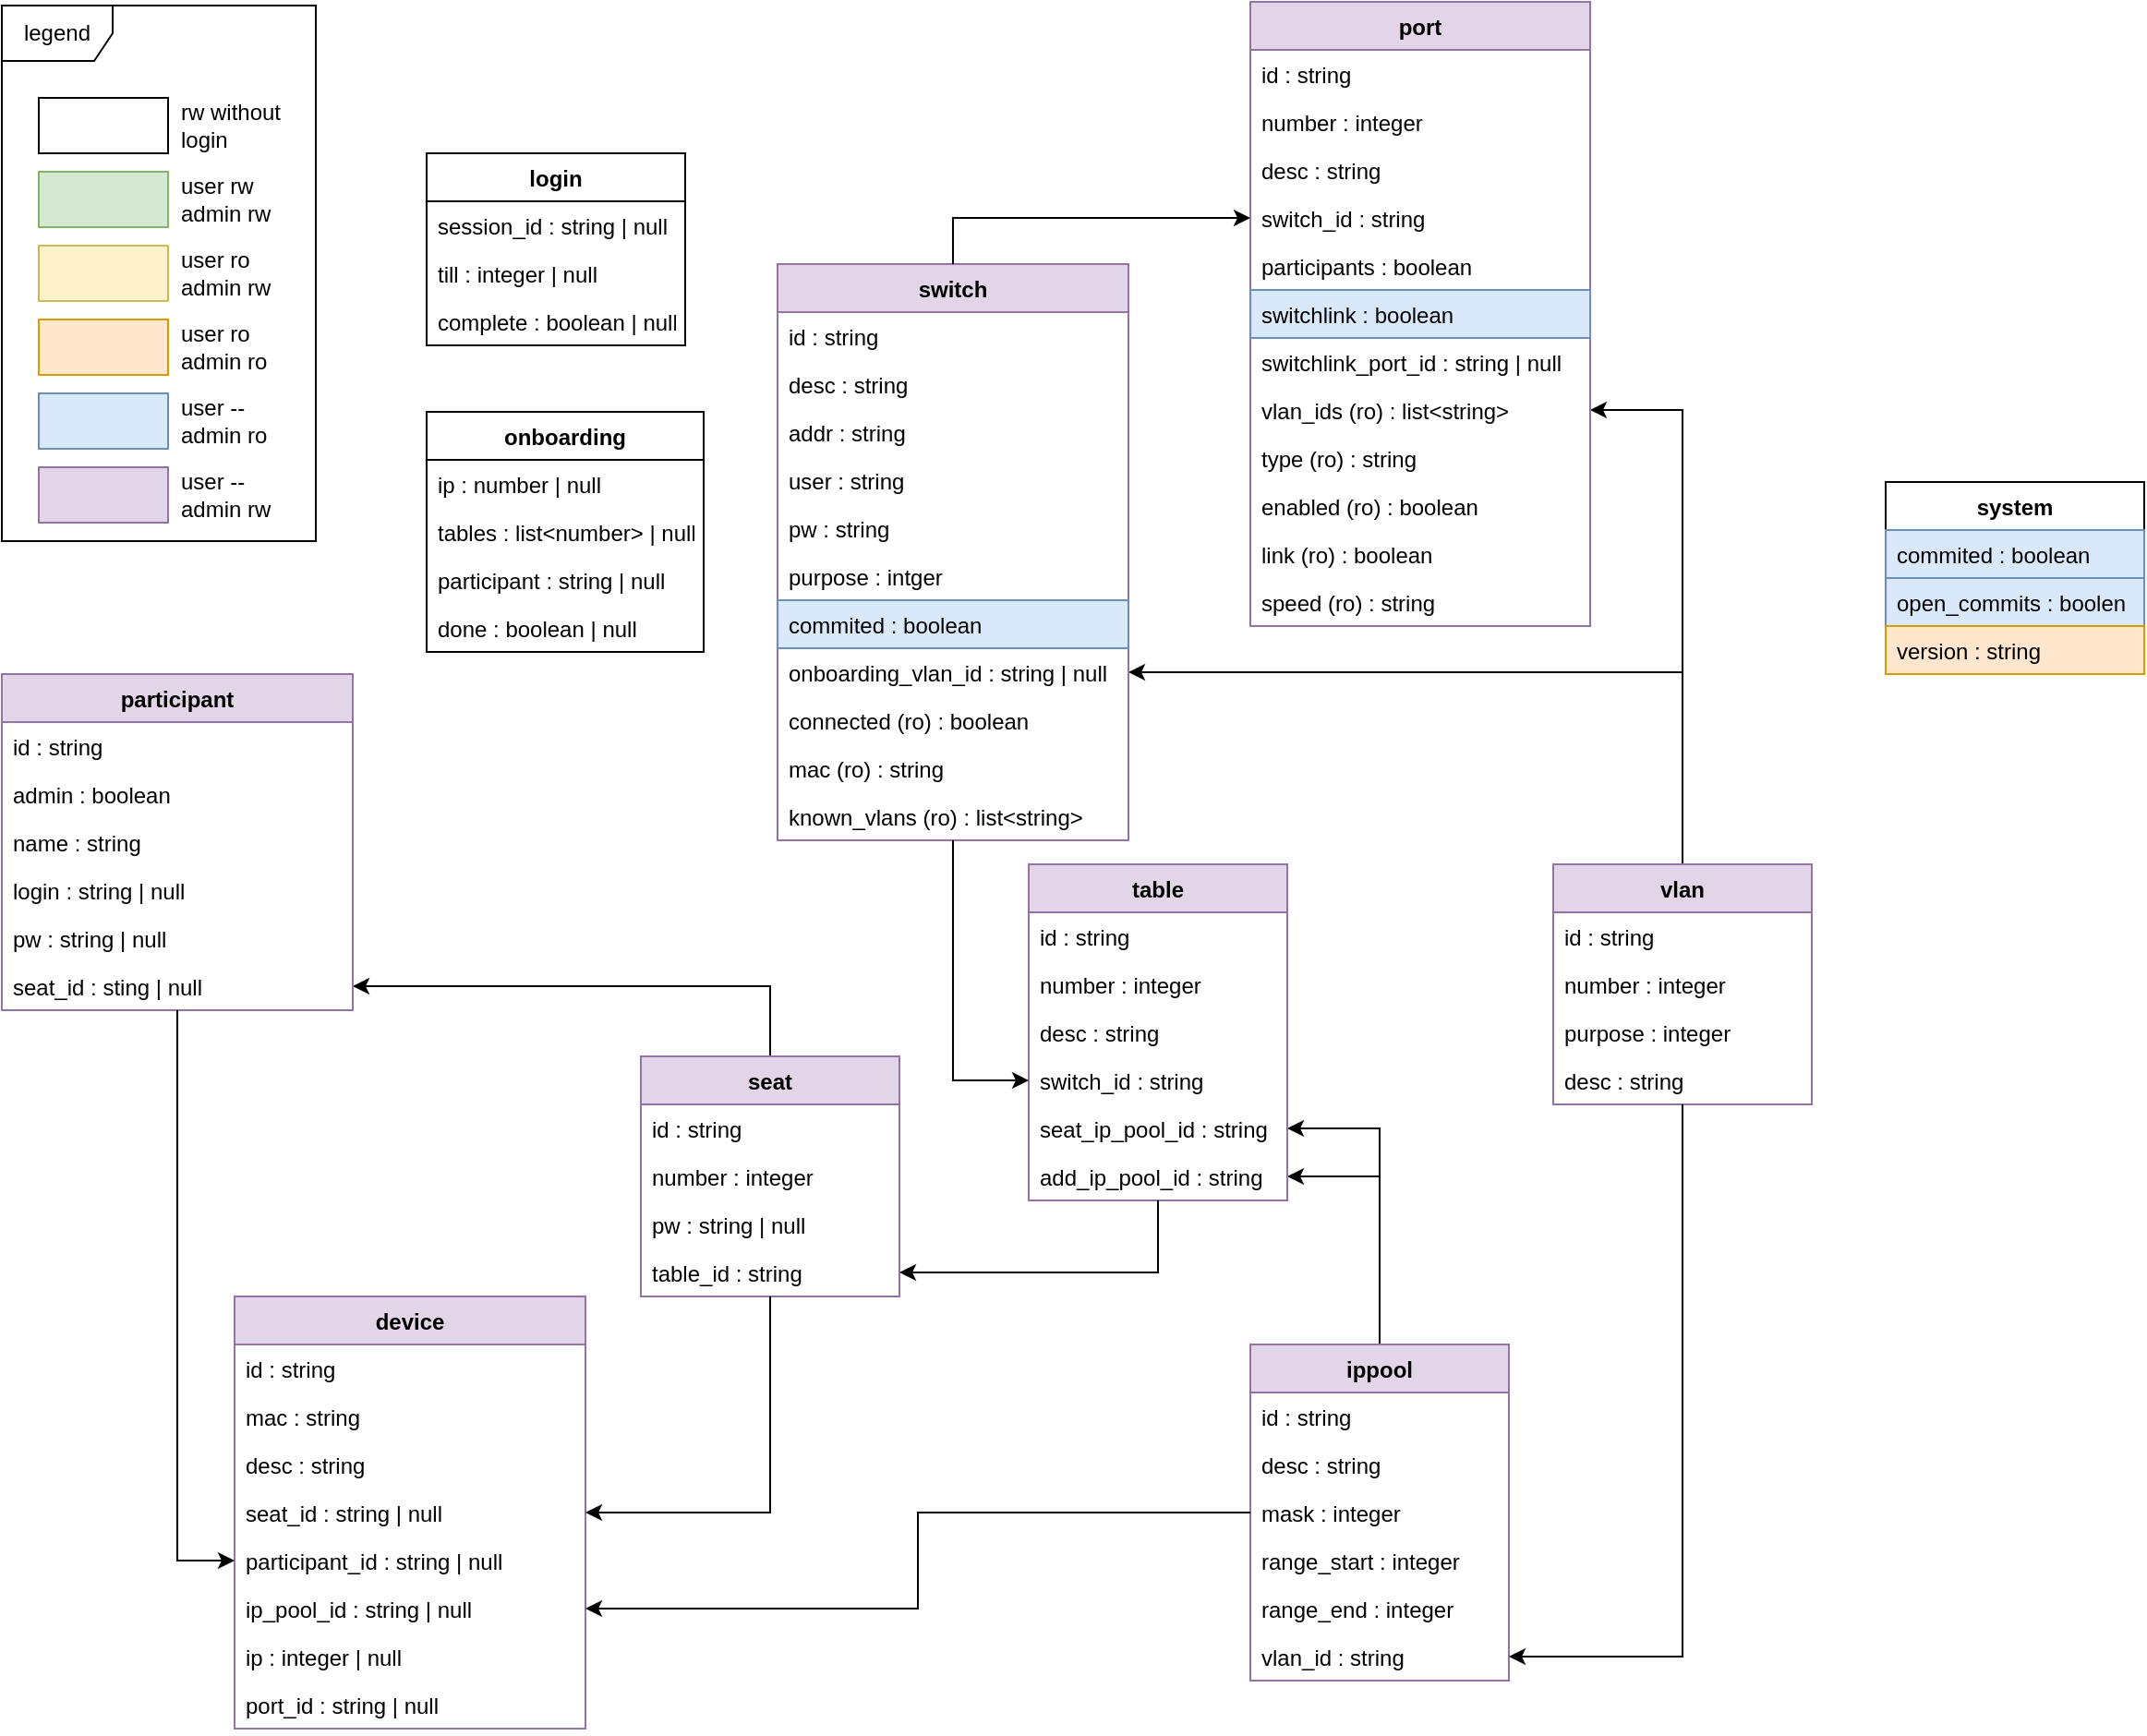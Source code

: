 <mxfile version="18.0.6" type="device"><diagram id="wcmjMXEbXOUI_5ojHGwT" name="Seite-1"><mxGraphModel dx="2062" dy="1167" grid="1" gridSize="10" guides="1" tooltips="1" connect="1" arrows="1" fold="1" page="1" pageScale="1" pageWidth="827" pageHeight="1169" math="0" shadow="0"><root><mxCell id="0"/><mxCell id="1" parent="0"/><mxCell id="OiGLj_DlRbiztUVWyKpy-1" value="login" style="swimlane;fontStyle=1;childLayout=stackLayout;horizontal=1;startSize=26;fillColor=none;horizontalStack=0;resizeParent=1;resizeParentMax=0;resizeLast=0;collapsible=1;marginBottom=0;" parent="1" vertex="1"><mxGeometry x="260" y="100" width="140" height="104" as="geometry"/></mxCell><mxCell id="OiGLj_DlRbiztUVWyKpy-2" value="session_id : string | null" style="text;strokeColor=none;fillColor=none;align=left;verticalAlign=top;spacingLeft=4;spacingRight=4;overflow=hidden;rotatable=0;points=[[0,0.5],[1,0.5]];portConstraint=eastwest;" parent="OiGLj_DlRbiztUVWyKpy-1" vertex="1"><mxGeometry y="26" width="140" height="26" as="geometry"/></mxCell><mxCell id="OiGLj_DlRbiztUVWyKpy-3" value="till : integer | null" style="text;strokeColor=none;fillColor=none;align=left;verticalAlign=top;spacingLeft=4;spacingRight=4;overflow=hidden;rotatable=0;points=[[0,0.5],[1,0.5]];portConstraint=eastwest;" parent="OiGLj_DlRbiztUVWyKpy-1" vertex="1"><mxGeometry y="52" width="140" height="26" as="geometry"/></mxCell><mxCell id="OiGLj_DlRbiztUVWyKpy-4" value="complete : boolean | null" style="text;strokeColor=none;fillColor=none;align=left;verticalAlign=top;spacingLeft=4;spacingRight=4;overflow=hidden;rotatable=0;points=[[0,0.5],[1,0.5]];portConstraint=eastwest;" parent="OiGLj_DlRbiztUVWyKpy-1" vertex="1"><mxGeometry y="78" width="140" height="26" as="geometry"/></mxCell><mxCell id="HbBlQq7aOt1CzihiDnGH-30" style="edgeStyle=orthogonalEdgeStyle;rounded=0;orthogonalLoop=1;jettySize=auto;html=1;" parent="1" source="HbBlQq7aOt1CzihiDnGH-1" target="HbBlQq7aOt1CzihiDnGH-29" edge="1"><mxGeometry relative="1" as="geometry"/></mxCell><mxCell id="3toufLZ86Ex0eC3baNWi-9" style="edgeStyle=orthogonalEdgeStyle;rounded=0;orthogonalLoop=1;jettySize=auto;html=1;" parent="1" source="HbBlQq7aOt1CzihiDnGH-1" target="3toufLZ86Ex0eC3baNWi-7" edge="1"><mxGeometry relative="1" as="geometry"/></mxCell><mxCell id="HbBlQq7aOt1CzihiDnGH-1" value="vlan" style="swimlane;fontStyle=1;childLayout=stackLayout;horizontal=1;startSize=26;fillColor=#e1d5e7;horizontalStack=0;resizeParent=1;resizeParentMax=0;resizeLast=0;collapsible=1;marginBottom=0;strokeColor=#9673a6;" parent="1" vertex="1"><mxGeometry x="870" y="485" width="140" height="130" as="geometry"/></mxCell><mxCell id="HbBlQq7aOt1CzihiDnGH-2" value="id : string" style="text;strokeColor=none;fillColor=none;align=left;verticalAlign=top;spacingLeft=4;spacingRight=4;overflow=hidden;rotatable=0;points=[[0,0.5],[1,0.5]];portConstraint=eastwest;" parent="HbBlQq7aOt1CzihiDnGH-1" vertex="1"><mxGeometry y="26" width="140" height="26" as="geometry"/></mxCell><mxCell id="HbBlQq7aOt1CzihiDnGH-3" value="number : integer" style="text;strokeColor=none;fillColor=none;align=left;verticalAlign=top;spacingLeft=4;spacingRight=4;overflow=hidden;rotatable=0;points=[[0,0.5],[1,0.5]];portConstraint=eastwest;" parent="HbBlQq7aOt1CzihiDnGH-1" vertex="1"><mxGeometry y="52" width="140" height="26" as="geometry"/></mxCell><mxCell id="HbBlQq7aOt1CzihiDnGH-4" value="purpose : integer" style="text;strokeColor=none;fillColor=none;align=left;verticalAlign=top;spacingLeft=4;spacingRight=4;overflow=hidden;rotatable=0;points=[[0,0.5],[1,0.5]];portConstraint=eastwest;" parent="HbBlQq7aOt1CzihiDnGH-1" vertex="1"><mxGeometry y="78" width="140" height="26" as="geometry"/></mxCell><mxCell id="HbBlQq7aOt1CzihiDnGH-5" value="desc : string" style="text;strokeColor=none;fillColor=none;align=left;verticalAlign=top;spacingLeft=4;spacingRight=4;overflow=hidden;rotatable=0;points=[[0,0.5],[1,0.5]];portConstraint=eastwest;" parent="HbBlQq7aOt1CzihiDnGH-1" vertex="1"><mxGeometry y="104" width="140" height="26" as="geometry"/></mxCell><mxCell id="HbBlQq7aOt1CzihiDnGH-21" style="edgeStyle=orthogonalEdgeStyle;rounded=0;orthogonalLoop=1;jettySize=auto;html=1;" parent="1" source="HbBlQq7aOt1CzihiDnGH-6" target="HbBlQq7aOt1CzihiDnGH-20" edge="1"><mxGeometry relative="1" as="geometry"/></mxCell><mxCell id="HbBlQq7aOt1CzihiDnGH-22" style="edgeStyle=orthogonalEdgeStyle;rounded=0;orthogonalLoop=1;jettySize=auto;html=1;" parent="1" source="HbBlQq7aOt1CzihiDnGH-6" target="HbBlQq7aOt1CzihiDnGH-19" edge="1"><mxGeometry relative="1" as="geometry"/></mxCell><mxCell id="HbBlQq7aOt1CzihiDnGH-6" value="ippool" style="swimlane;fontStyle=1;childLayout=stackLayout;horizontal=1;startSize=26;fillColor=#e1d5e7;horizontalStack=0;resizeParent=1;resizeParentMax=0;resizeLast=0;collapsible=1;marginBottom=0;strokeColor=#9673a6;" parent="1" vertex="1"><mxGeometry x="706" y="745" width="140" height="182" as="geometry"/></mxCell><mxCell id="HbBlQq7aOt1CzihiDnGH-7" value="id : string" style="text;strokeColor=none;fillColor=none;align=left;verticalAlign=top;spacingLeft=4;spacingRight=4;overflow=hidden;rotatable=0;points=[[0,0.5],[1,0.5]];portConstraint=eastwest;" parent="HbBlQq7aOt1CzihiDnGH-6" vertex="1"><mxGeometry y="26" width="140" height="26" as="geometry"/></mxCell><mxCell id="HbBlQq7aOt1CzihiDnGH-10" value="desc : string" style="text;strokeColor=none;fillColor=none;align=left;verticalAlign=top;spacingLeft=4;spacingRight=4;overflow=hidden;rotatable=0;points=[[0,0.5],[1,0.5]];portConstraint=eastwest;" parent="HbBlQq7aOt1CzihiDnGH-6" vertex="1"><mxGeometry y="52" width="140" height="26" as="geometry"/></mxCell><mxCell id="HbBlQq7aOt1CzihiDnGH-8" value="mask : integer" style="text;strokeColor=none;fillColor=none;align=left;verticalAlign=top;spacingLeft=4;spacingRight=4;overflow=hidden;rotatable=0;points=[[0,0.5],[1,0.5]];portConstraint=eastwest;" parent="HbBlQq7aOt1CzihiDnGH-6" vertex="1"><mxGeometry y="78" width="140" height="26" as="geometry"/></mxCell><mxCell id="HbBlQq7aOt1CzihiDnGH-9" value="range_start : integer" style="text;strokeColor=none;fillColor=none;align=left;verticalAlign=top;spacingLeft=4;spacingRight=4;overflow=hidden;rotatable=0;points=[[0,0.5],[1,0.5]];portConstraint=eastwest;" parent="HbBlQq7aOt1CzihiDnGH-6" vertex="1"><mxGeometry y="104" width="140" height="26" as="geometry"/></mxCell><mxCell id="HbBlQq7aOt1CzihiDnGH-11" value="range_end : integer" style="text;strokeColor=none;fillColor=none;align=left;verticalAlign=top;spacingLeft=4;spacingRight=4;overflow=hidden;rotatable=0;points=[[0,0.5],[1,0.5]];portConstraint=eastwest;" parent="HbBlQq7aOt1CzihiDnGH-6" vertex="1"><mxGeometry y="130" width="140" height="26" as="geometry"/></mxCell><mxCell id="HbBlQq7aOt1CzihiDnGH-12" value="vlan_id : string" style="text;strokeColor=none;fillColor=none;align=left;verticalAlign=top;spacingLeft=4;spacingRight=4;overflow=hidden;rotatable=0;points=[[0,0.5],[1,0.5]];portConstraint=eastwest;" parent="HbBlQq7aOt1CzihiDnGH-6" vertex="1"><mxGeometry y="156" width="140" height="26" as="geometry"/></mxCell><mxCell id="HbBlQq7aOt1CzihiDnGH-13" style="edgeStyle=orthogonalEdgeStyle;rounded=0;orthogonalLoop=1;jettySize=auto;html=1;" parent="1" source="HbBlQq7aOt1CzihiDnGH-1" target="HbBlQq7aOt1CzihiDnGH-12" edge="1"><mxGeometry relative="1" as="geometry"/></mxCell><mxCell id="HbBlQq7aOt1CzihiDnGH-14" value="table" style="swimlane;fontStyle=1;childLayout=stackLayout;horizontal=1;startSize=26;fillColor=#e1d5e7;horizontalStack=0;resizeParent=1;resizeParentMax=0;resizeLast=0;collapsible=1;marginBottom=0;strokeColor=#9673a6;" parent="1" vertex="1"><mxGeometry x="586" y="485" width="140" height="182" as="geometry"/></mxCell><mxCell id="HbBlQq7aOt1CzihiDnGH-15" value="id : string" style="text;strokeColor=none;fillColor=none;align=left;verticalAlign=top;spacingLeft=4;spacingRight=4;overflow=hidden;rotatable=0;points=[[0,0.5],[1,0.5]];portConstraint=eastwest;" parent="HbBlQq7aOt1CzihiDnGH-14" vertex="1"><mxGeometry y="26" width="140" height="26" as="geometry"/></mxCell><mxCell id="HbBlQq7aOt1CzihiDnGH-17" value="number : integer" style="text;strokeColor=none;fillColor=none;align=left;verticalAlign=top;spacingLeft=4;spacingRight=4;overflow=hidden;rotatable=0;points=[[0,0.5],[1,0.5]];portConstraint=eastwest;" parent="HbBlQq7aOt1CzihiDnGH-14" vertex="1"><mxGeometry y="52" width="140" height="26" as="geometry"/></mxCell><mxCell id="HbBlQq7aOt1CzihiDnGH-16" value="desc : string" style="text;strokeColor=none;fillColor=none;align=left;verticalAlign=top;spacingLeft=4;spacingRight=4;overflow=hidden;rotatable=0;points=[[0,0.5],[1,0.5]];portConstraint=eastwest;" parent="HbBlQq7aOt1CzihiDnGH-14" vertex="1"><mxGeometry y="78" width="140" height="26" as="geometry"/></mxCell><mxCell id="HbBlQq7aOt1CzihiDnGH-18" value="switch_id : string" style="text;strokeColor=none;fillColor=none;align=left;verticalAlign=top;spacingLeft=4;spacingRight=4;overflow=hidden;rotatable=0;points=[[0,0.5],[1,0.5]];portConstraint=eastwest;" parent="HbBlQq7aOt1CzihiDnGH-14" vertex="1"><mxGeometry y="104" width="140" height="26" as="geometry"/></mxCell><mxCell id="HbBlQq7aOt1CzihiDnGH-19" value="seat_ip_pool_id : string" style="text;strokeColor=none;fillColor=none;align=left;verticalAlign=top;spacingLeft=4;spacingRight=4;overflow=hidden;rotatable=0;points=[[0,0.5],[1,0.5]];portConstraint=eastwest;" parent="HbBlQq7aOt1CzihiDnGH-14" vertex="1"><mxGeometry y="130" width="140" height="26" as="geometry"/></mxCell><mxCell id="HbBlQq7aOt1CzihiDnGH-20" value="add_ip_pool_id : string" style="text;strokeColor=none;fillColor=none;align=left;verticalAlign=top;spacingLeft=4;spacingRight=4;overflow=hidden;rotatable=0;points=[[0,0.5],[1,0.5]];portConstraint=eastwest;" parent="HbBlQq7aOt1CzihiDnGH-14" vertex="1"><mxGeometry y="156" width="140" height="26" as="geometry"/></mxCell><mxCell id="HbBlQq7aOt1CzihiDnGH-23" value="switch" style="swimlane;fontStyle=1;childLayout=stackLayout;horizontal=1;startSize=26;fillColor=#e1d5e7;horizontalStack=0;resizeParent=1;resizeParentMax=0;resizeLast=0;collapsible=1;marginBottom=0;strokeColor=#9673a6;" parent="1" vertex="1"><mxGeometry x="450" y="160" width="190" height="312" as="geometry"/></mxCell><mxCell id="HbBlQq7aOt1CzihiDnGH-24" value="id : string" style="text;strokeColor=none;fillColor=none;align=left;verticalAlign=top;spacingLeft=4;spacingRight=4;overflow=hidden;rotatable=0;points=[[0,0.5],[1,0.5]];portConstraint=eastwest;" parent="HbBlQq7aOt1CzihiDnGH-23" vertex="1"><mxGeometry y="26" width="190" height="26" as="geometry"/></mxCell><mxCell id="3H03HiEPypZQiUmEZtjQ-2" value="desc : string" style="text;strokeColor=none;fillColor=none;align=left;verticalAlign=top;spacingLeft=4;spacingRight=4;overflow=hidden;rotatable=0;points=[[0,0.5],[1,0.5]];portConstraint=eastwest;" vertex="1" parent="HbBlQq7aOt1CzihiDnGH-23"><mxGeometry y="52" width="190" height="26" as="geometry"/></mxCell><mxCell id="HbBlQq7aOt1CzihiDnGH-25" value="addr : string" style="text;strokeColor=none;fillColor=none;align=left;verticalAlign=top;spacingLeft=4;spacingRight=4;overflow=hidden;rotatable=0;points=[[0,0.5],[1,0.5]];portConstraint=eastwest;" parent="HbBlQq7aOt1CzihiDnGH-23" vertex="1"><mxGeometry y="78" width="190" height="26" as="geometry"/></mxCell><mxCell id="HbBlQq7aOt1CzihiDnGH-26" value="user : string" style="text;strokeColor=none;fillColor=none;align=left;verticalAlign=top;spacingLeft=4;spacingRight=4;overflow=hidden;rotatable=0;points=[[0,0.5],[1,0.5]];portConstraint=eastwest;" parent="HbBlQq7aOt1CzihiDnGH-23" vertex="1"><mxGeometry y="104" width="190" height="26" as="geometry"/></mxCell><mxCell id="HbBlQq7aOt1CzihiDnGH-27" value="pw : string" style="text;strokeColor=none;fillColor=none;align=left;verticalAlign=top;spacingLeft=4;spacingRight=4;overflow=hidden;rotatable=0;points=[[0,0.5],[1,0.5]];portConstraint=eastwest;" parent="HbBlQq7aOt1CzihiDnGH-23" vertex="1"><mxGeometry y="130" width="190" height="26" as="geometry"/></mxCell><mxCell id="HbBlQq7aOt1CzihiDnGH-28" value="purpose : intger" style="text;strokeColor=none;fillColor=none;align=left;verticalAlign=top;spacingLeft=4;spacingRight=4;overflow=hidden;rotatable=0;points=[[0,0.5],[1,0.5]];portConstraint=eastwest;" parent="HbBlQq7aOt1CzihiDnGH-23" vertex="1"><mxGeometry y="156" width="190" height="26" as="geometry"/></mxCell><mxCell id="2" value="commited : boolean" style="text;strokeColor=#6c8ebf;fillColor=#dae8fc;align=left;verticalAlign=top;spacingLeft=4;spacingRight=4;overflow=hidden;rotatable=0;points=[[0,0.5],[1,0.5]];portConstraint=eastwest;" parent="HbBlQq7aOt1CzihiDnGH-23" vertex="1"><mxGeometry y="182" width="190" height="26" as="geometry"/></mxCell><mxCell id="HbBlQq7aOt1CzihiDnGH-29" value="onboarding_vlan_id : string | null" style="text;strokeColor=none;fillColor=none;align=left;verticalAlign=top;spacingLeft=4;spacingRight=4;overflow=hidden;rotatable=0;points=[[0,0.5],[1,0.5]];portConstraint=eastwest;" parent="HbBlQq7aOt1CzihiDnGH-23" vertex="1"><mxGeometry y="208" width="190" height="26" as="geometry"/></mxCell><mxCell id="I7PI70zGRJGLV9i5_dda-1" value="connected (ro) : boolean" style="text;strokeColor=none;fillColor=none;align=left;verticalAlign=top;spacingLeft=4;spacingRight=4;overflow=hidden;rotatable=0;points=[[0,0.5],[1,0.5]];portConstraint=eastwest;" parent="HbBlQq7aOt1CzihiDnGH-23" vertex="1"><mxGeometry y="234" width="190" height="26" as="geometry"/></mxCell><mxCell id="I7PI70zGRJGLV9i5_dda-2" value="mac (ro) : string" style="text;strokeColor=none;fillColor=none;align=left;verticalAlign=top;spacingLeft=4;spacingRight=4;overflow=hidden;rotatable=0;points=[[0,0.5],[1,0.5]];portConstraint=eastwest;" parent="HbBlQq7aOt1CzihiDnGH-23" vertex="1"><mxGeometry y="260" width="190" height="26" as="geometry"/></mxCell><mxCell id="PKYJcR1PnzgGDaaUyaEz-2" value="known_vlans (ro) : list&lt;string&gt;" style="text;strokeColor=none;fillColor=none;align=left;verticalAlign=top;spacingLeft=4;spacingRight=4;overflow=hidden;rotatable=0;points=[[0,0.5],[1,0.5]];portConstraint=eastwest;" parent="HbBlQq7aOt1CzihiDnGH-23" vertex="1"><mxGeometry y="286" width="190" height="26" as="geometry"/></mxCell><mxCell id="HbBlQq7aOt1CzihiDnGH-31" style="edgeStyle=orthogonalEdgeStyle;rounded=0;orthogonalLoop=1;jettySize=auto;html=1;" parent="1" source="HbBlQq7aOt1CzihiDnGH-23" target="HbBlQq7aOt1CzihiDnGH-18" edge="1"><mxGeometry relative="1" as="geometry"/></mxCell><mxCell id="HbBlQq7aOt1CzihiDnGH-45" style="edgeStyle=orthogonalEdgeStyle;rounded=0;orthogonalLoop=1;jettySize=auto;html=1;" parent="1" source="HbBlQq7aOt1CzihiDnGH-32" target="HbBlQq7aOt1CzihiDnGH-44" edge="1"><mxGeometry relative="1" as="geometry"/></mxCell><mxCell id="HbBlQq7aOt1CzihiDnGH-32" value="seat" style="swimlane;fontStyle=1;childLayout=stackLayout;horizontal=1;startSize=26;fillColor=#e1d5e7;horizontalStack=0;resizeParent=1;resizeParentMax=0;resizeLast=0;collapsible=1;marginBottom=0;strokeColor=#9673a6;" parent="1" vertex="1"><mxGeometry x="376" y="589" width="140" height="130" as="geometry"/></mxCell><mxCell id="HbBlQq7aOt1CzihiDnGH-33" value="id : string" style="text;strokeColor=none;fillColor=none;align=left;verticalAlign=top;spacingLeft=4;spacingRight=4;overflow=hidden;rotatable=0;points=[[0,0.5],[1,0.5]];portConstraint=eastwest;" parent="HbBlQq7aOt1CzihiDnGH-32" vertex="1"><mxGeometry y="26" width="140" height="26" as="geometry"/></mxCell><mxCell id="HbBlQq7aOt1CzihiDnGH-34" value="number : integer" style="text;strokeColor=none;fillColor=none;align=left;verticalAlign=top;spacingLeft=4;spacingRight=4;overflow=hidden;rotatable=0;points=[[0,0.5],[1,0.5]];portConstraint=eastwest;" parent="HbBlQq7aOt1CzihiDnGH-32" vertex="1"><mxGeometry y="52" width="140" height="26" as="geometry"/></mxCell><mxCell id="HbBlQq7aOt1CzihiDnGH-35" value="pw : string | null" style="text;strokeColor=none;fillColor=none;align=left;verticalAlign=top;spacingLeft=4;spacingRight=4;overflow=hidden;rotatable=0;points=[[0,0.5],[1,0.5]];portConstraint=eastwest;" parent="HbBlQq7aOt1CzihiDnGH-32" vertex="1"><mxGeometry y="78" width="140" height="26" as="geometry"/></mxCell><mxCell id="HbBlQq7aOt1CzihiDnGH-36" value="table_id : string" style="text;strokeColor=none;fillColor=none;align=left;verticalAlign=top;spacingLeft=4;spacingRight=4;overflow=hidden;rotatable=0;points=[[0,0.5],[1,0.5]];portConstraint=eastwest;" parent="HbBlQq7aOt1CzihiDnGH-32" vertex="1"><mxGeometry y="104" width="140" height="26" as="geometry"/></mxCell><mxCell id="HbBlQq7aOt1CzihiDnGH-37" style="edgeStyle=orthogonalEdgeStyle;rounded=0;orthogonalLoop=1;jettySize=auto;html=1;" parent="1" source="HbBlQq7aOt1CzihiDnGH-14" target="HbBlQq7aOt1CzihiDnGH-36" edge="1"><mxGeometry relative="1" as="geometry"/></mxCell><mxCell id="HbBlQq7aOt1CzihiDnGH-38" value="participant" style="swimlane;fontStyle=1;childLayout=stackLayout;horizontal=1;startSize=26;fillColor=#e1d5e7;horizontalStack=0;resizeParent=1;resizeParentMax=0;resizeLast=0;collapsible=1;marginBottom=0;strokeColor=#9673a6;" parent="1" vertex="1"><mxGeometry x="30" y="382" width="190" height="182" as="geometry"/></mxCell><mxCell id="HbBlQq7aOt1CzihiDnGH-39" value="id : string" style="text;strokeColor=none;fillColor=none;align=left;verticalAlign=top;spacingLeft=4;spacingRight=4;overflow=hidden;rotatable=0;points=[[0,0.5],[1,0.5]];portConstraint=eastwest;" parent="HbBlQq7aOt1CzihiDnGH-38" vertex="1"><mxGeometry y="26" width="190" height="26" as="geometry"/></mxCell><mxCell id="HbBlQq7aOt1CzihiDnGH-40" value="admin : boolean" style="text;strokeColor=none;fillColor=none;align=left;verticalAlign=top;spacingLeft=4;spacingRight=4;overflow=hidden;rotatable=0;points=[[0,0.5],[1,0.5]];portConstraint=eastwest;" parent="HbBlQq7aOt1CzihiDnGH-38" vertex="1"><mxGeometry y="52" width="190" height="26" as="geometry"/></mxCell><mxCell id="HbBlQq7aOt1CzihiDnGH-41" value="name : string" style="text;strokeColor=none;fillColor=none;align=left;verticalAlign=top;spacingLeft=4;spacingRight=4;overflow=hidden;rotatable=0;points=[[0,0.5],[1,0.5]];portConstraint=eastwest;" parent="HbBlQq7aOt1CzihiDnGH-38" vertex="1"><mxGeometry y="78" width="190" height="26" as="geometry"/></mxCell><mxCell id="HbBlQq7aOt1CzihiDnGH-42" value="login : string | null" style="text;strokeColor=none;fillColor=none;align=left;verticalAlign=top;spacingLeft=4;spacingRight=4;overflow=hidden;rotatable=0;points=[[0,0.5],[1,0.5]];portConstraint=eastwest;" parent="HbBlQq7aOt1CzihiDnGH-38" vertex="1"><mxGeometry y="104" width="190" height="26" as="geometry"/></mxCell><mxCell id="HbBlQq7aOt1CzihiDnGH-43" value="pw : string | null" style="text;strokeColor=none;fillColor=none;align=left;verticalAlign=top;spacingLeft=4;spacingRight=4;overflow=hidden;rotatable=0;points=[[0,0.5],[1,0.5]];portConstraint=eastwest;" parent="HbBlQq7aOt1CzihiDnGH-38" vertex="1"><mxGeometry y="130" width="190" height="26" as="geometry"/></mxCell><mxCell id="HbBlQq7aOt1CzihiDnGH-44" value="seat_id : sting | null" style="text;strokeColor=none;fillColor=none;align=left;verticalAlign=top;spacingLeft=4;spacingRight=4;overflow=hidden;rotatable=0;points=[[0,0.5],[1,0.5]];portConstraint=eastwest;" parent="HbBlQq7aOt1CzihiDnGH-38" vertex="1"><mxGeometry y="156" width="190" height="26" as="geometry"/></mxCell><mxCell id="HbBlQq7aOt1CzihiDnGH-46" value="device" style="swimlane;fontStyle=1;childLayout=stackLayout;horizontal=1;startSize=26;fillColor=#e1d5e7;horizontalStack=0;resizeParent=1;resizeParentMax=0;resizeLast=0;collapsible=1;marginBottom=0;strokeColor=#9673a6;" parent="1" vertex="1"><mxGeometry x="156" y="719" width="190" height="234" as="geometry"/></mxCell><mxCell id="HbBlQq7aOt1CzihiDnGH-47" value="id : string" style="text;strokeColor=none;fillColor=none;align=left;verticalAlign=top;spacingLeft=4;spacingRight=4;overflow=hidden;rotatable=0;points=[[0,0.5],[1,0.5]];portConstraint=eastwest;" parent="HbBlQq7aOt1CzihiDnGH-46" vertex="1"><mxGeometry y="26" width="190" height="26" as="geometry"/></mxCell><mxCell id="HbBlQq7aOt1CzihiDnGH-48" value="mac : string" style="text;strokeColor=none;fillColor=none;align=left;verticalAlign=top;spacingLeft=4;spacingRight=4;overflow=hidden;rotatable=0;points=[[0,0.5],[1,0.5]];portConstraint=eastwest;" parent="HbBlQq7aOt1CzihiDnGH-46" vertex="1"><mxGeometry y="52" width="190" height="26" as="geometry"/></mxCell><mxCell id="HbBlQq7aOt1CzihiDnGH-49" value="desc : string" style="text;strokeColor=none;fillColor=none;align=left;verticalAlign=top;spacingLeft=4;spacingRight=4;overflow=hidden;rotatable=0;points=[[0,0.5],[1,0.5]];portConstraint=eastwest;" parent="HbBlQq7aOt1CzihiDnGH-46" vertex="1"><mxGeometry y="78" width="190" height="26" as="geometry"/></mxCell><mxCell id="HbBlQq7aOt1CzihiDnGH-50" value="seat_id : string | null" style="text;strokeColor=none;fillColor=none;align=left;verticalAlign=top;spacingLeft=4;spacingRight=4;overflow=hidden;rotatable=0;points=[[0,0.5],[1,0.5]];portConstraint=eastwest;" parent="HbBlQq7aOt1CzihiDnGH-46" vertex="1"><mxGeometry y="104" width="190" height="26" as="geometry"/></mxCell><mxCell id="HbBlQq7aOt1CzihiDnGH-51" value="participant_id : string | null" style="text;strokeColor=none;fillColor=none;align=left;verticalAlign=top;spacingLeft=4;spacingRight=4;overflow=hidden;rotatable=0;points=[[0,0.5],[1,0.5]];portConstraint=eastwest;" parent="HbBlQq7aOt1CzihiDnGH-46" vertex="1"><mxGeometry y="130" width="190" height="26" as="geometry"/></mxCell><mxCell id="HbBlQq7aOt1CzihiDnGH-52" value="ip_pool_id : string | null" style="text;strokeColor=none;fillColor=none;align=left;verticalAlign=top;spacingLeft=4;spacingRight=4;overflow=hidden;rotatable=0;points=[[0,0.5],[1,0.5]];portConstraint=eastwest;" parent="HbBlQq7aOt1CzihiDnGH-46" vertex="1"><mxGeometry y="156" width="190" height="26" as="geometry"/></mxCell><mxCell id="HbBlQq7aOt1CzihiDnGH-53" value="ip : integer | null" style="text;strokeColor=none;fillColor=none;align=left;verticalAlign=top;spacingLeft=4;spacingRight=4;overflow=hidden;rotatable=0;points=[[0,0.5],[1,0.5]];portConstraint=eastwest;" parent="HbBlQq7aOt1CzihiDnGH-46" vertex="1"><mxGeometry y="182" width="190" height="26" as="geometry"/></mxCell><mxCell id="3toufLZ86Ex0eC3baNWi-10" value="port_id : string | null" style="text;strokeColor=none;fillColor=none;align=left;verticalAlign=top;spacingLeft=4;spacingRight=4;overflow=hidden;rotatable=0;points=[[0,0.5],[1,0.5]];portConstraint=eastwest;" parent="HbBlQq7aOt1CzihiDnGH-46" vertex="1"><mxGeometry y="208" width="190" height="26" as="geometry"/></mxCell><mxCell id="HbBlQq7aOt1CzihiDnGH-54" style="edgeStyle=orthogonalEdgeStyle;rounded=0;orthogonalLoop=1;jettySize=auto;html=1;" parent="1" source="HbBlQq7aOt1CzihiDnGH-38" target="HbBlQq7aOt1CzihiDnGH-51" edge="1"><mxGeometry relative="1" as="geometry"/></mxCell><mxCell id="HbBlQq7aOt1CzihiDnGH-55" style="edgeStyle=orthogonalEdgeStyle;rounded=0;orthogonalLoop=1;jettySize=auto;html=1;" parent="1" source="HbBlQq7aOt1CzihiDnGH-32" target="HbBlQq7aOt1CzihiDnGH-50" edge="1"><mxGeometry relative="1" as="geometry"/></mxCell><mxCell id="HbBlQq7aOt1CzihiDnGH-56" style="edgeStyle=orthogonalEdgeStyle;rounded=0;orthogonalLoop=1;jettySize=auto;html=1;" parent="1" source="HbBlQq7aOt1CzihiDnGH-6" target="HbBlQq7aOt1CzihiDnGH-52" edge="1"><mxGeometry relative="1" as="geometry"/></mxCell><mxCell id="3toufLZ86Ex0eC3baNWi-1" value="port" style="swimlane;fontStyle=1;childLayout=stackLayout;horizontal=1;startSize=26;fillColor=#e1d5e7;horizontalStack=0;resizeParent=1;resizeParentMax=0;resizeLast=0;collapsible=1;marginBottom=0;strokeColor=#9673a6;" parent="1" vertex="1"><mxGeometry x="706" y="18" width="184" height="338" as="geometry"/></mxCell><mxCell id="3toufLZ86Ex0eC3baNWi-2" value="id : string" style="text;strokeColor=none;fillColor=none;align=left;verticalAlign=top;spacingLeft=4;spacingRight=4;overflow=hidden;rotatable=0;points=[[0,0.5],[1,0.5]];portConstraint=eastwest;" parent="3toufLZ86Ex0eC3baNWi-1" vertex="1"><mxGeometry y="26" width="184" height="26" as="geometry"/></mxCell><mxCell id="3toufLZ86Ex0eC3baNWi-3" value="number : integer" style="text;strokeColor=none;fillColor=none;align=left;verticalAlign=top;spacingLeft=4;spacingRight=4;overflow=hidden;rotatable=0;points=[[0,0.5],[1,0.5]];portConstraint=eastwest;" parent="3toufLZ86Ex0eC3baNWi-1" vertex="1"><mxGeometry y="52" width="184" height="26" as="geometry"/></mxCell><mxCell id="3toufLZ86Ex0eC3baNWi-5" value="desc : string" style="text;strokeColor=none;fillColor=none;align=left;verticalAlign=top;spacingLeft=4;spacingRight=4;overflow=hidden;rotatable=0;points=[[0,0.5],[1,0.5]];portConstraint=eastwest;" parent="3toufLZ86Ex0eC3baNWi-1" vertex="1"><mxGeometry y="78" width="184" height="26" as="geometry"/></mxCell><mxCell id="3toufLZ86Ex0eC3baNWi-4" value="switch_id : string" style="text;strokeColor=none;fillColor=none;align=left;verticalAlign=top;spacingLeft=4;spacingRight=4;overflow=hidden;rotatable=0;points=[[0,0.5],[1,0.5]];portConstraint=eastwest;" parent="3toufLZ86Ex0eC3baNWi-1" vertex="1"><mxGeometry y="104" width="184" height="26" as="geometry"/></mxCell><mxCell id="3toufLZ86Ex0eC3baNWi-6" value="participants : boolean" style="text;strokeColor=none;fillColor=none;align=left;verticalAlign=top;spacingLeft=4;spacingRight=4;overflow=hidden;rotatable=0;points=[[0,0.5],[1,0.5]];portConstraint=eastwest;" parent="3toufLZ86Ex0eC3baNWi-1" vertex="1"><mxGeometry y="130" width="184" height="26" as="geometry"/></mxCell><mxCell id="XyD-ON7FCZBojSZJl-00-5" value="switchlink : boolean" style="text;strokeColor=#6c8ebf;fillColor=#dae8fc;align=left;verticalAlign=top;spacingLeft=4;spacingRight=4;overflow=hidden;rotatable=0;points=[[0,0.5],[1,0.5]];portConstraint=eastwest;" parent="3toufLZ86Ex0eC3baNWi-1" vertex="1"><mxGeometry y="156" width="184" height="26" as="geometry"/></mxCell><mxCell id="D60CrLlRzeW02S85DgUZ-2" value="switchlink_port_id : string | null" style="text;strokeColor=none;fillColor=none;align=left;verticalAlign=top;spacingLeft=4;spacingRight=4;overflow=hidden;rotatable=0;points=[[0,0.5],[1,0.5]];portConstraint=eastwest;" parent="3toufLZ86Ex0eC3baNWi-1" vertex="1"><mxGeometry y="182" width="184" height="26" as="geometry"/></mxCell><mxCell id="3toufLZ86Ex0eC3baNWi-7" value="vlan_ids (ro) : list&lt;string&gt;" style="text;strokeColor=none;fillColor=none;align=left;verticalAlign=top;spacingLeft=4;spacingRight=4;overflow=hidden;rotatable=0;points=[[0,0.5],[1,0.5]];portConstraint=eastwest;" parent="3toufLZ86Ex0eC3baNWi-1" vertex="1"><mxGeometry y="208" width="184" height="26" as="geometry"/></mxCell><mxCell id="3toufLZ86Ex0eC3baNWi-11" value="type (ro) : string" style="text;strokeColor=none;fillColor=none;align=left;verticalAlign=top;spacingLeft=4;spacingRight=4;overflow=hidden;rotatable=0;points=[[0,0.5],[1,0.5]];portConstraint=eastwest;" parent="3toufLZ86Ex0eC3baNWi-1" vertex="1"><mxGeometry y="234" width="184" height="26" as="geometry"/></mxCell><mxCell id="3toufLZ86Ex0eC3baNWi-12" value="enabled (ro) : boolean" style="text;strokeColor=none;fillColor=none;align=left;verticalAlign=top;spacingLeft=4;spacingRight=4;overflow=hidden;rotatable=0;points=[[0,0.5],[1,0.5]];portConstraint=eastwest;" parent="3toufLZ86Ex0eC3baNWi-1" vertex="1"><mxGeometry y="260" width="184" height="26" as="geometry"/></mxCell><mxCell id="3toufLZ86Ex0eC3baNWi-13" value="link (ro) : boolean" style="text;strokeColor=none;fillColor=none;align=left;verticalAlign=top;spacingLeft=4;spacingRight=4;overflow=hidden;rotatable=0;points=[[0,0.5],[1,0.5]];portConstraint=eastwest;" parent="3toufLZ86Ex0eC3baNWi-1" vertex="1"><mxGeometry y="286" width="184" height="26" as="geometry"/></mxCell><mxCell id="3toufLZ86Ex0eC3baNWi-14" value="speed (ro) : string" style="text;strokeColor=none;fillColor=none;align=left;verticalAlign=top;spacingLeft=4;spacingRight=4;overflow=hidden;rotatable=0;points=[[0,0.5],[1,0.5]];portConstraint=eastwest;" parent="3toufLZ86Ex0eC3baNWi-1" vertex="1"><mxGeometry y="312" width="184" height="26" as="geometry"/></mxCell><mxCell id="3toufLZ86Ex0eC3baNWi-8" style="edgeStyle=orthogonalEdgeStyle;rounded=0;orthogonalLoop=1;jettySize=auto;html=1;" parent="1" source="HbBlQq7aOt1CzihiDnGH-23" target="3toufLZ86Ex0eC3baNWi-4" edge="1"><mxGeometry relative="1" as="geometry"/></mxCell><mxCell id="MXI354nj7rL_2gChRyMd-1" value="system" style="swimlane;fontStyle=1;childLayout=stackLayout;horizontal=1;startSize=26;fillColor=none;horizontalStack=0;resizeParent=1;resizeParentMax=0;resizeLast=0;collapsible=1;marginBottom=0;" parent="1" vertex="1"><mxGeometry x="1050" y="278" width="140" height="104" as="geometry"/></mxCell><mxCell id="MXI354nj7rL_2gChRyMd-2" value="commited : boolean" style="text;strokeColor=#6c8ebf;fillColor=#dae8fc;align=left;verticalAlign=top;spacingLeft=4;spacingRight=4;overflow=hidden;rotatable=0;points=[[0,0.5],[1,0.5]];portConstraint=eastwest;" parent="MXI354nj7rL_2gChRyMd-1" vertex="1"><mxGeometry y="26" width="140" height="26" as="geometry"/></mxCell><mxCell id="MXI354nj7rL_2gChRyMd-3" value="open_commits : boolen" style="text;strokeColor=#6c8ebf;fillColor=#dae8fc;align=left;verticalAlign=top;spacingLeft=4;spacingRight=4;overflow=hidden;rotatable=0;points=[[0,0.5],[1,0.5]];portConstraint=eastwest;" parent="MXI354nj7rL_2gChRyMd-1" vertex="1"><mxGeometry y="52" width="140" height="26" as="geometry"/></mxCell><mxCell id="LbffNxMu1DLhnjCqcATJ-6" value="version : string" style="text;strokeColor=#d79b00;fillColor=#ffe6cc;align=left;verticalAlign=top;spacingLeft=4;spacingRight=4;overflow=hidden;rotatable=0;points=[[0,0.5],[1,0.5]];portConstraint=eastwest;" parent="MXI354nj7rL_2gChRyMd-1" vertex="1"><mxGeometry y="78" width="140" height="26" as="geometry"/></mxCell><mxCell id="LbffNxMu1DLhnjCqcATJ-2" value="onboarding" style="swimlane;fontStyle=1;childLayout=stackLayout;horizontal=1;startSize=26;fillColor=none;horizontalStack=0;resizeParent=1;resizeParentMax=0;resizeLast=0;collapsible=1;marginBottom=0;" parent="1" vertex="1"><mxGeometry x="260" y="240" width="150" height="130" as="geometry"/></mxCell><mxCell id="LbffNxMu1DLhnjCqcATJ-3" value="ip : number | null" style="text;strokeColor=none;fillColor=none;align=left;verticalAlign=top;spacingLeft=4;spacingRight=4;overflow=hidden;rotatable=0;points=[[0,0.5],[1,0.5]];portConstraint=eastwest;" parent="LbffNxMu1DLhnjCqcATJ-2" vertex="1"><mxGeometry y="26" width="150" height="26" as="geometry"/></mxCell><mxCell id="LbffNxMu1DLhnjCqcATJ-4" value="tables : list&lt;number&gt; | null" style="text;strokeColor=none;fillColor=none;align=left;verticalAlign=top;spacingLeft=4;spacingRight=4;overflow=hidden;rotatable=0;points=[[0,0.5],[1,0.5]];portConstraint=eastwest;" parent="LbffNxMu1DLhnjCqcATJ-2" vertex="1"><mxGeometry y="52" width="150" height="26" as="geometry"/></mxCell><mxCell id="LbffNxMu1DLhnjCqcATJ-5" value="participant : string | null" style="text;strokeColor=none;fillColor=none;align=left;verticalAlign=top;spacingLeft=4;spacingRight=4;overflow=hidden;rotatable=0;points=[[0,0.5],[1,0.5]];portConstraint=eastwest;" parent="LbffNxMu1DLhnjCqcATJ-2" vertex="1"><mxGeometry y="78" width="150" height="26" as="geometry"/></mxCell><mxCell id="LbffNxMu1DLhnjCqcATJ-9" value="done : boolean | null" style="text;strokeColor=none;fillColor=none;align=left;verticalAlign=top;spacingLeft=4;spacingRight=4;overflow=hidden;rotatable=0;points=[[0,0.5],[1,0.5]];portConstraint=eastwest;" parent="LbffNxMu1DLhnjCqcATJ-2" vertex="1"><mxGeometry y="104" width="150" height="26" as="geometry"/></mxCell><mxCell id="LbffNxMu1DLhnjCqcATJ-8" value="" style="group" parent="1" vertex="1" connectable="0"><mxGeometry x="30" y="20" width="170" height="290" as="geometry"/></mxCell><mxCell id="HbBlQq7aOt1CzihiDnGH-57" value="legend" style="shape=umlFrame;whiteSpace=wrap;html=1;" parent="LbffNxMu1DLhnjCqcATJ-8" vertex="1"><mxGeometry width="170" height="290" as="geometry"/></mxCell><mxCell id="OiGLj_DlRbiztUVWyKpy-6" value="user rw&lt;br&gt;admin rw" style="rounded=0;whiteSpace=wrap;html=1;fillColor=#d5e8d4;strokeColor=#82b366;labelPosition=right;verticalLabelPosition=middle;align=left;verticalAlign=middle;spacing=7;" parent="LbffNxMu1DLhnjCqcATJ-8" vertex="1"><mxGeometry x="20" y="90" width="70" height="30" as="geometry"/></mxCell><mxCell id="OiGLj_DlRbiztUVWyKpy-7" value="user ro&lt;br&gt;admin rw" style="rounded=0;whiteSpace=wrap;html=1;fillColor=#fff2cc;strokeColor=#d6b656;labelPosition=right;verticalLabelPosition=middle;align=left;verticalAlign=middle;spacing=7;" parent="LbffNxMu1DLhnjCqcATJ-8" vertex="1"><mxGeometry x="20" y="130" width="70" height="30" as="geometry"/></mxCell><mxCell id="OiGLj_DlRbiztUVWyKpy-8" value="user --&lt;br&gt;admin ro" style="rounded=0;whiteSpace=wrap;html=1;fillColor=#dae8fc;strokeColor=#6c8ebf;labelPosition=right;verticalLabelPosition=middle;align=left;verticalAlign=middle;spacing=7;" parent="LbffNxMu1DLhnjCqcATJ-8" vertex="1"><mxGeometry x="20" y="210" width="70" height="30" as="geometry"/></mxCell><mxCell id="OiGLj_DlRbiztUVWyKpy-9" value="rw without login" style="rounded=0;whiteSpace=wrap;html=1;labelPosition=right;verticalLabelPosition=middle;align=left;verticalAlign=middle;spacing=7;" parent="LbffNxMu1DLhnjCqcATJ-8" vertex="1"><mxGeometry x="20" y="50" width="70" height="30" as="geometry"/></mxCell><mxCell id="XyD-ON7FCZBojSZJl-00-3" value="user ro&lt;br&gt;admin ro" style="rounded=0;whiteSpace=wrap;html=1;fillColor=#ffe6cc;strokeColor=#d79b00;labelPosition=right;verticalLabelPosition=middle;align=left;verticalAlign=middle;spacing=7;" parent="LbffNxMu1DLhnjCqcATJ-8" vertex="1"><mxGeometry x="20" y="170" width="70" height="30" as="geometry"/></mxCell><mxCell id="LbffNxMu1DLhnjCqcATJ-7" value="user --&lt;br&gt;admin rw" style="rounded=0;whiteSpace=wrap;html=1;fillColor=#e1d5e7;strokeColor=#9673a6;labelPosition=right;verticalLabelPosition=middle;align=left;verticalAlign=middle;spacing=7;" parent="LbffNxMu1DLhnjCqcATJ-8" vertex="1"><mxGeometry x="20" y="250" width="70" height="30" as="geometry"/></mxCell></root></mxGraphModel></diagram></mxfile>
